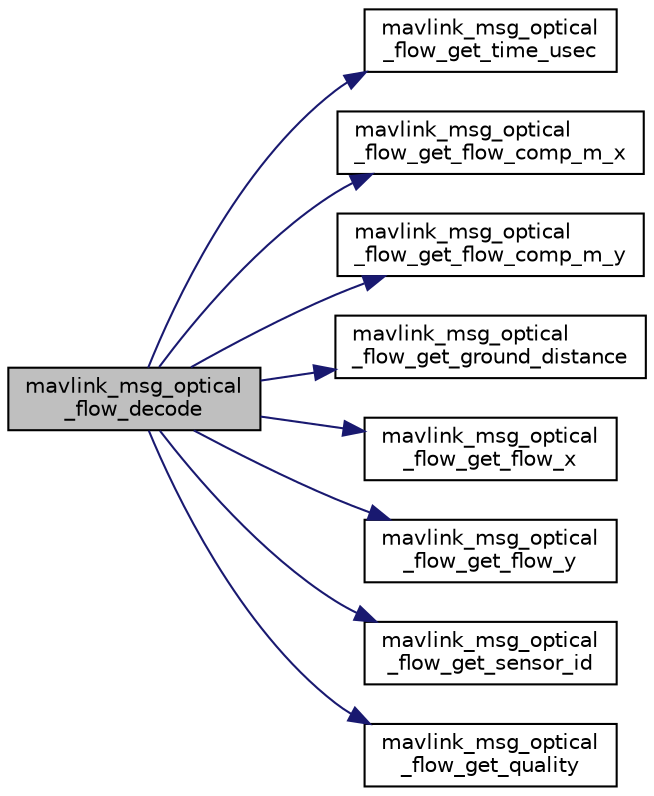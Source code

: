 digraph "mavlink_msg_optical_flow_decode"
{
 // INTERACTIVE_SVG=YES
  edge [fontname="Helvetica",fontsize="10",labelfontname="Helvetica",labelfontsize="10"];
  node [fontname="Helvetica",fontsize="10",shape=record];
  rankdir="LR";
  Node1 [label="mavlink_msg_optical\l_flow_decode",height=0.2,width=0.4,color="black", fillcolor="grey75", style="filled", fontcolor="black"];
  Node1 -> Node2 [color="midnightblue",fontsize="10",style="solid",fontname="Helvetica"];
  Node2 [label="mavlink_msg_optical\l_flow_get_time_usec",height=0.2,width=0.4,color="black", fillcolor="white", style="filled",URL="$mavlink__msg__optical__flow_8h.html#a6108fc9895c56f86ffff930a35caa19d",tooltip="Send a optical_flow message. "];
  Node1 -> Node3 [color="midnightblue",fontsize="10",style="solid",fontname="Helvetica"];
  Node3 [label="mavlink_msg_optical\l_flow_get_flow_comp_m_x",height=0.2,width=0.4,color="black", fillcolor="white", style="filled",URL="$mavlink__msg__optical__flow_8h.html#acf75410784cd3b5e37d5c539613f3a50",tooltip="Get field flow_comp_m_x from optical_flow message. "];
  Node1 -> Node4 [color="midnightblue",fontsize="10",style="solid",fontname="Helvetica"];
  Node4 [label="mavlink_msg_optical\l_flow_get_flow_comp_m_y",height=0.2,width=0.4,color="black", fillcolor="white", style="filled",URL="$mavlink__msg__optical__flow_8h.html#a453ef54609ad246017bba8100f3612da",tooltip="Get field flow_comp_m_y from optical_flow message. "];
  Node1 -> Node5 [color="midnightblue",fontsize="10",style="solid",fontname="Helvetica"];
  Node5 [label="mavlink_msg_optical\l_flow_get_ground_distance",height=0.2,width=0.4,color="black", fillcolor="white", style="filled",URL="$mavlink__msg__optical__flow_8h.html#a20109258247a66ab7ec48974073d6990",tooltip="Get field ground_distance from optical_flow message. "];
  Node1 -> Node6 [color="midnightblue",fontsize="10",style="solid",fontname="Helvetica"];
  Node6 [label="mavlink_msg_optical\l_flow_get_flow_x",height=0.2,width=0.4,color="black", fillcolor="white", style="filled",URL="$mavlink__msg__optical__flow_8h.html#afcdd90f3b082a19747458df41ac9fbaf",tooltip="Get field flow_x from optical_flow message. "];
  Node1 -> Node7 [color="midnightblue",fontsize="10",style="solid",fontname="Helvetica"];
  Node7 [label="mavlink_msg_optical\l_flow_get_flow_y",height=0.2,width=0.4,color="black", fillcolor="white", style="filled",URL="$mavlink__msg__optical__flow_8h.html#abd33f7c79233423bbe8999b8d6ceffdc",tooltip="Get field flow_y from optical_flow message. "];
  Node1 -> Node8 [color="midnightblue",fontsize="10",style="solid",fontname="Helvetica"];
  Node8 [label="mavlink_msg_optical\l_flow_get_sensor_id",height=0.2,width=0.4,color="black", fillcolor="white", style="filled",URL="$mavlink__msg__optical__flow_8h.html#a4f1f30aa8da70ede915bebff3ac7553f",tooltip="Get field sensor_id from optical_flow message. "];
  Node1 -> Node9 [color="midnightblue",fontsize="10",style="solid",fontname="Helvetica"];
  Node9 [label="mavlink_msg_optical\l_flow_get_quality",height=0.2,width=0.4,color="black", fillcolor="white", style="filled",URL="$mavlink__msg__optical__flow_8h.html#aa1ce20073114954689a537e648eb86f1",tooltip="Get field quality from optical_flow message. "];
}
